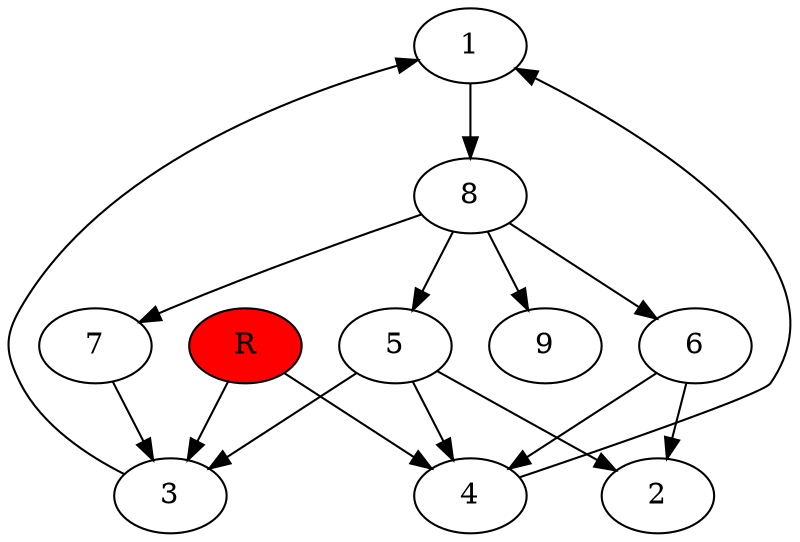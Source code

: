 digraph prb7179 {
	1
	2
	3
	4
	5
	6
	7
	8
	R [fillcolor="#ff0000" style=filled]
	1 -> 8
	3 -> 1
	4 -> 1
	5 -> 2
	5 -> 3
	5 -> 4
	6 -> 2
	6 -> 4
	7 -> 3
	8 -> 5
	8 -> 6
	8 -> 7
	8 -> 9
	R -> 3
	R -> 4
}
